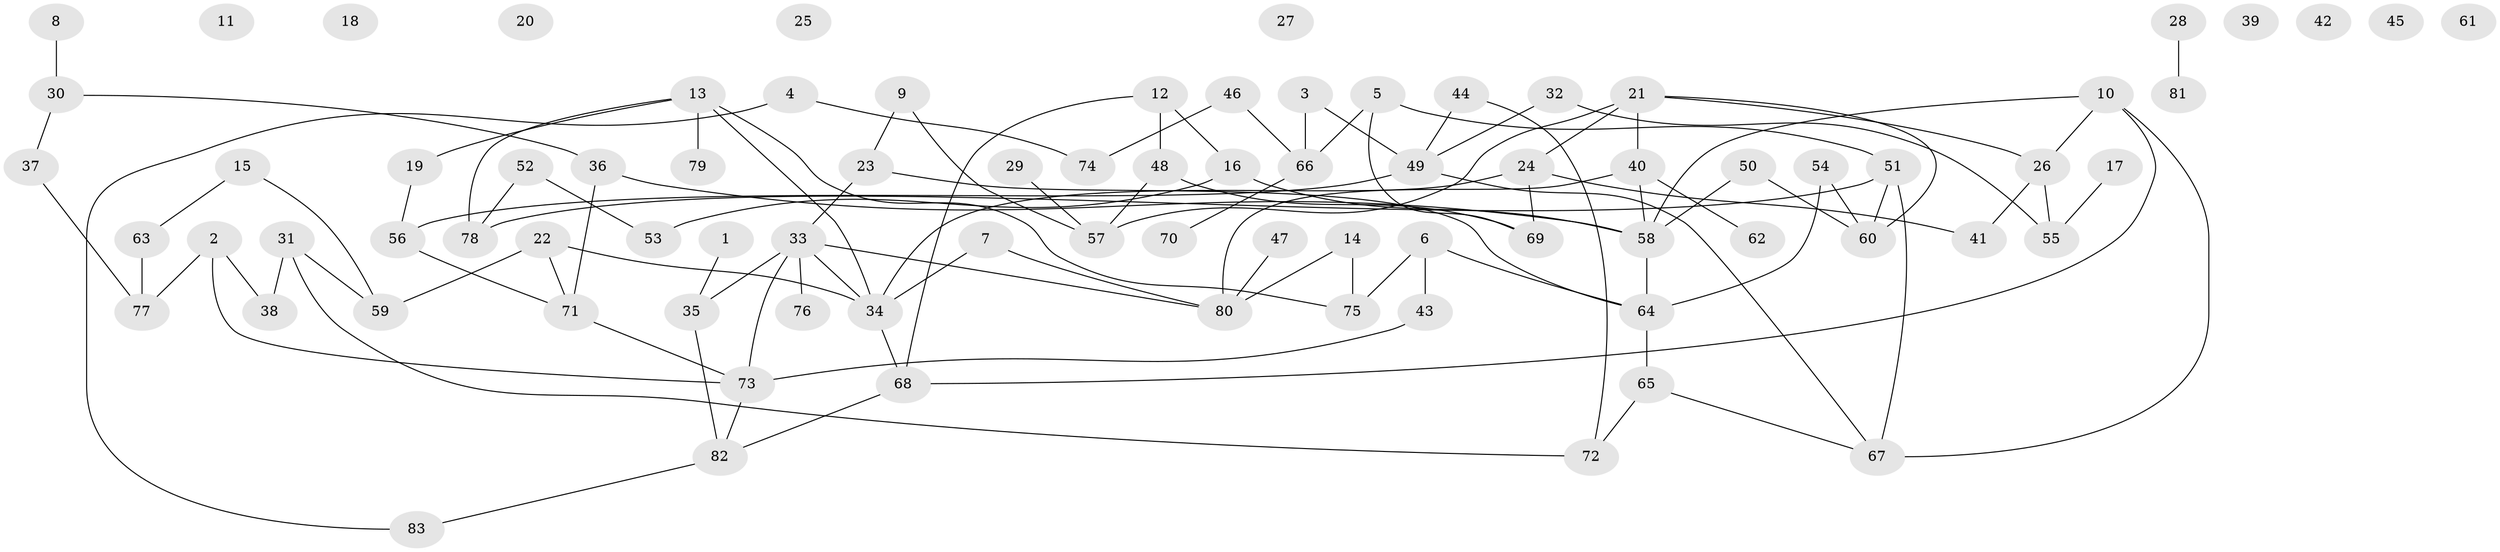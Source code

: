 // Generated by graph-tools (version 1.1) at 2025/25/03/09/25 03:25:17]
// undirected, 83 vertices, 106 edges
graph export_dot {
graph [start="1"]
  node [color=gray90,style=filled];
  1;
  2;
  3;
  4;
  5;
  6;
  7;
  8;
  9;
  10;
  11;
  12;
  13;
  14;
  15;
  16;
  17;
  18;
  19;
  20;
  21;
  22;
  23;
  24;
  25;
  26;
  27;
  28;
  29;
  30;
  31;
  32;
  33;
  34;
  35;
  36;
  37;
  38;
  39;
  40;
  41;
  42;
  43;
  44;
  45;
  46;
  47;
  48;
  49;
  50;
  51;
  52;
  53;
  54;
  55;
  56;
  57;
  58;
  59;
  60;
  61;
  62;
  63;
  64;
  65;
  66;
  67;
  68;
  69;
  70;
  71;
  72;
  73;
  74;
  75;
  76;
  77;
  78;
  79;
  80;
  81;
  82;
  83;
  1 -- 35;
  2 -- 38;
  2 -- 73;
  2 -- 77;
  3 -- 49;
  3 -- 66;
  4 -- 74;
  4 -- 83;
  5 -- 51;
  5 -- 66;
  5 -- 69;
  6 -- 43;
  6 -- 64;
  6 -- 75;
  7 -- 34;
  7 -- 80;
  8 -- 30;
  9 -- 23;
  9 -- 57;
  10 -- 26;
  10 -- 58;
  10 -- 67;
  10 -- 68;
  12 -- 16;
  12 -- 48;
  12 -- 68;
  13 -- 19;
  13 -- 34;
  13 -- 75;
  13 -- 78;
  13 -- 79;
  14 -- 75;
  14 -- 80;
  15 -- 59;
  15 -- 63;
  16 -- 53;
  16 -- 58;
  17 -- 55;
  19 -- 56;
  21 -- 24;
  21 -- 26;
  21 -- 40;
  21 -- 57;
  21 -- 60;
  22 -- 34;
  22 -- 59;
  22 -- 71;
  23 -- 33;
  23 -- 64;
  24 -- 34;
  24 -- 41;
  24 -- 69;
  26 -- 41;
  26 -- 55;
  28 -- 81;
  29 -- 57;
  30 -- 36;
  30 -- 37;
  31 -- 38;
  31 -- 59;
  31 -- 72;
  32 -- 49;
  32 -- 55;
  33 -- 34;
  33 -- 35;
  33 -- 73;
  33 -- 76;
  33 -- 80;
  34 -- 68;
  35 -- 82;
  36 -- 58;
  36 -- 71;
  37 -- 77;
  40 -- 58;
  40 -- 62;
  40 -- 80;
  43 -- 73;
  44 -- 49;
  44 -- 72;
  46 -- 66;
  46 -- 74;
  47 -- 80;
  48 -- 57;
  48 -- 69;
  49 -- 56;
  49 -- 67;
  50 -- 58;
  50 -- 60;
  51 -- 60;
  51 -- 67;
  51 -- 78;
  52 -- 53;
  52 -- 78;
  54 -- 60;
  54 -- 64;
  56 -- 71;
  58 -- 64;
  63 -- 77;
  64 -- 65;
  65 -- 67;
  65 -- 72;
  66 -- 70;
  68 -- 82;
  71 -- 73;
  73 -- 82;
  82 -- 83;
}
